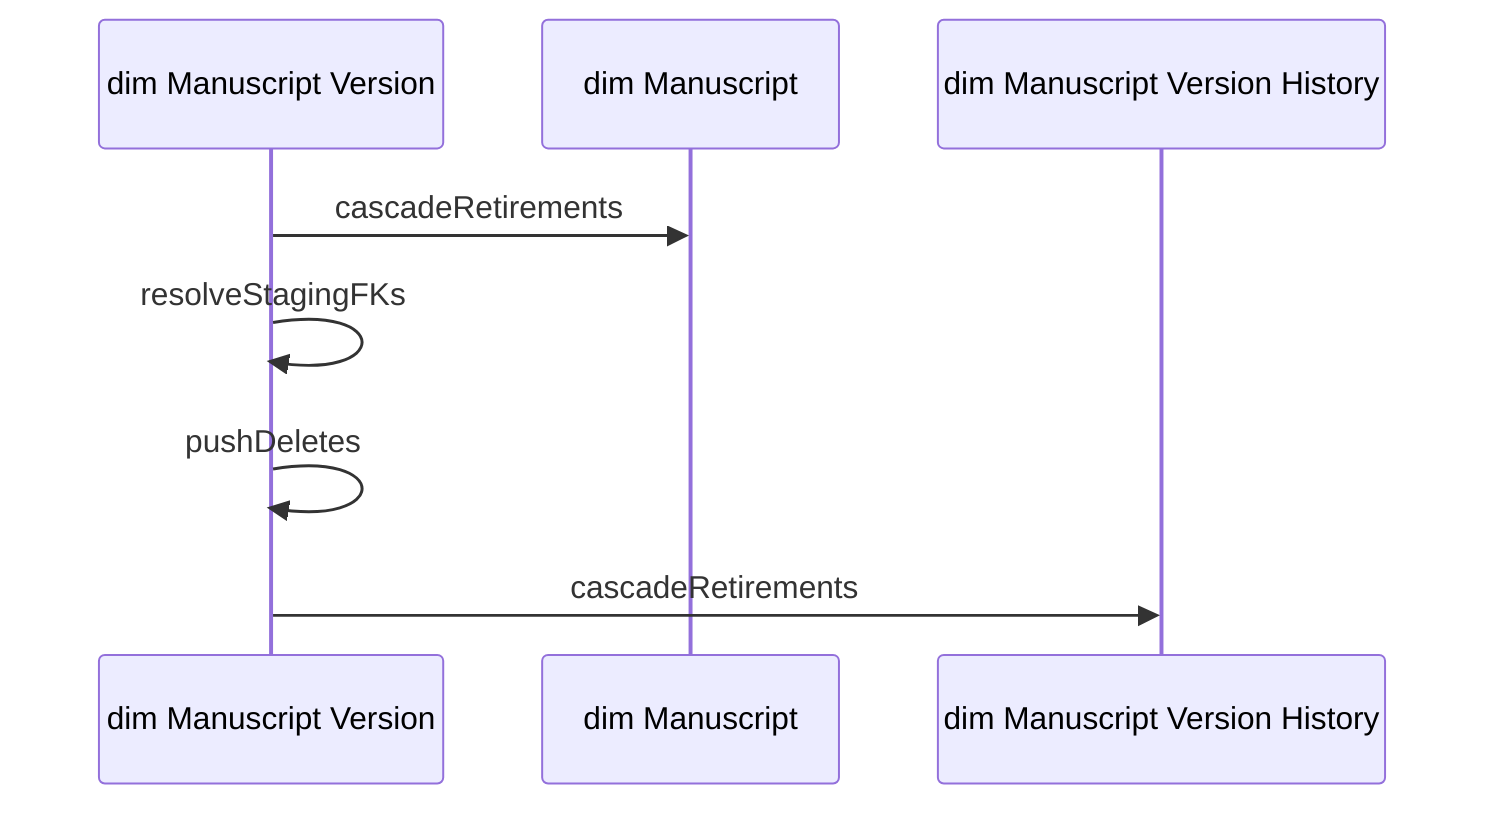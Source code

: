 sequenceDiagram
  dim Manuscript Version ->> dim Manuscript: cascadeRetirements
  dim Manuscript Version ->> dim Manuscript Version: resolveStagingFKs
  dim Manuscript Version ->> dim Manuscript Version: pushDeletes
  dim Manuscript Version ->> dim Manuscript Version History: cascadeRetirements